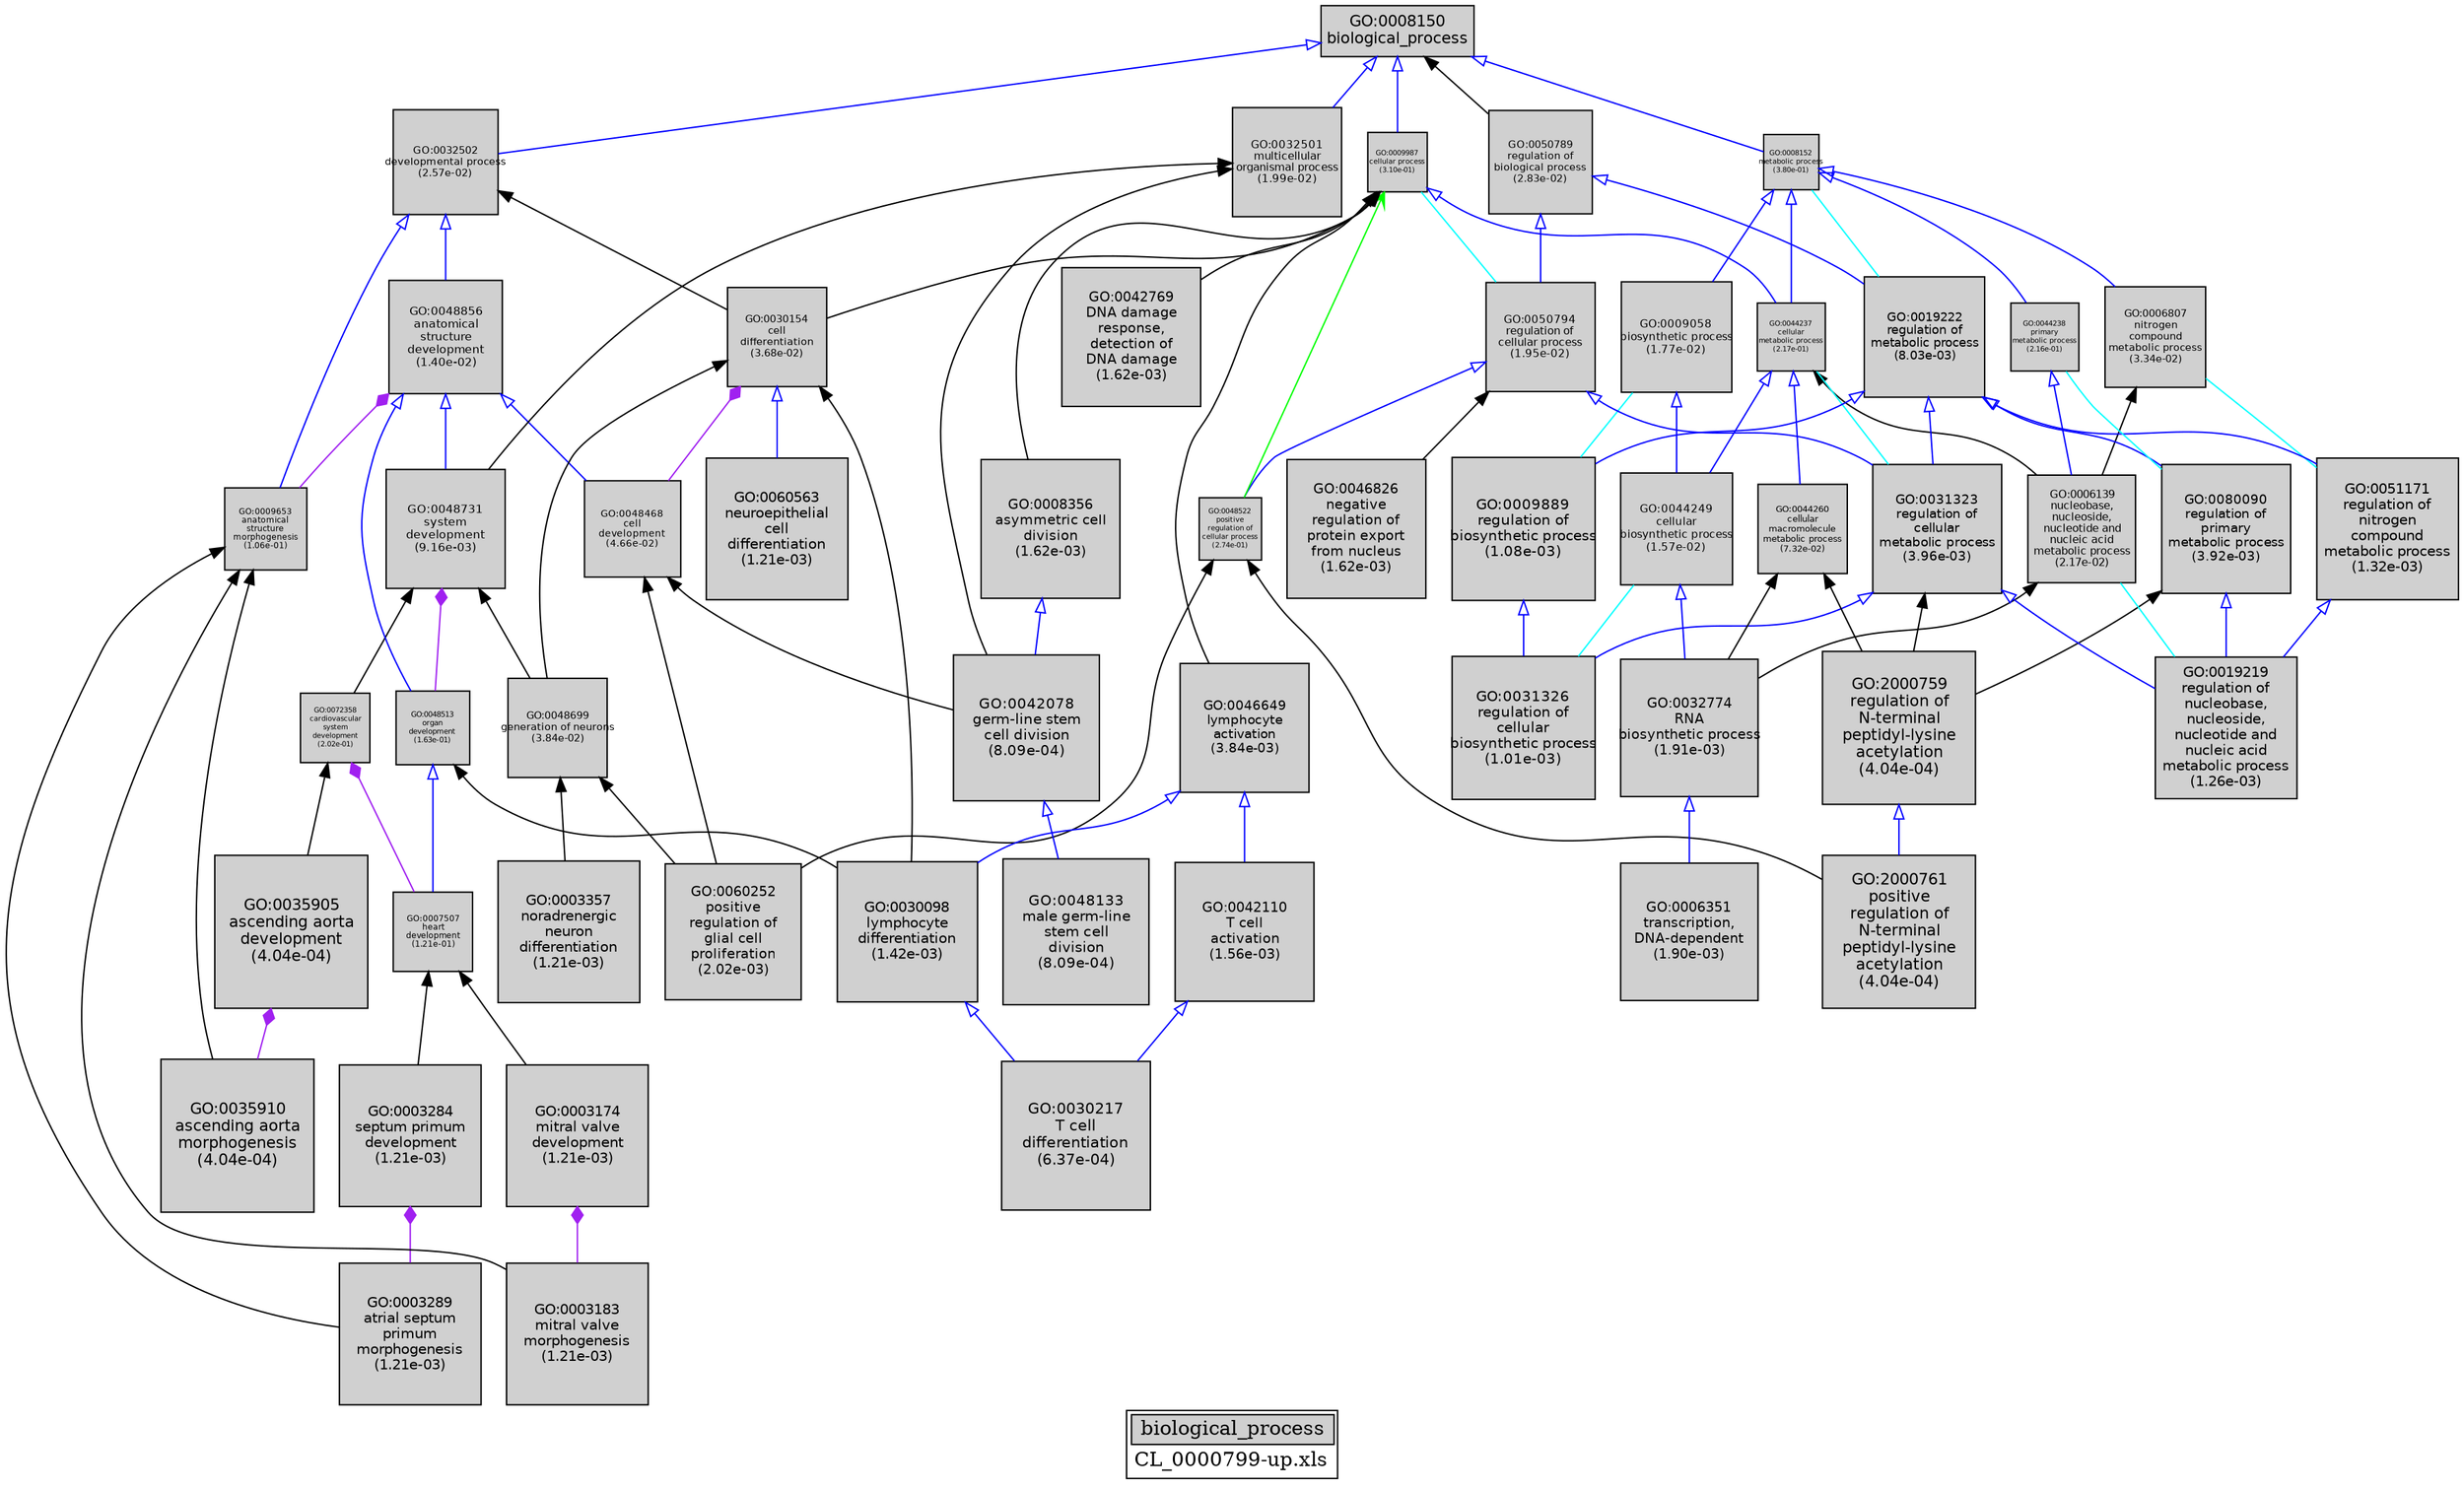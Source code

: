 digraph "biological_process" {
graph [ bgcolor = "#FFFFFF", label = <<TABLE COLOR="black" BGCOLOR="white"><TR><TD COLSPAN="2" BGCOLOR="#D0D0D0"><FONT COLOR="black">biological_process</FONT></TD></TR><TR><TD BORDER="0">CL_0000799-up.xls</TD></TR></TABLE>> ];
node [ fontname = "Helvetica" ];

subgraph "nodes" {

node [ style = "filled", fixedsize = "true", width = 1, shape = "box", fontsize = 9, fillcolor = "#D0D0D0", fontcolor = "black", color = "black" ];

"GO:0048513" [ URL = "#GO:0048513", label = <<TABLE BORDER="0"><TR><TD>GO:0048513<BR/>organ<BR/>development<BR/>(1.63e-01)</TD></TR></TABLE>>, width = 0.72807302885, shape = "box", fontsize = 5.24212580772, height = 0.72807302885 ];
"GO:0009058" [ URL = "#GO:0009058", label = <<TABLE BORDER="0"><TR><TD>GO:0009058<BR/>biosynthetic process<BR/>(1.77e-02)</TD></TR></TABLE>>, width = 1.0800538887, shape = "box", fontsize = 7.77638799866, height = 1.0800538887 ];
"GO:0048468" [ URL = "#GO:0048468", label = <<TABLE BORDER="0"><TR><TD>GO:0048468<BR/>cell<BR/>development<BR/>(4.66e-02)</TD></TR></TABLE>>, width = 0.94281304683, shape = "box", fontsize = 6.78825393718, height = 0.94281304683 ];
"GO:0030098" [ URL = "#GO:0030098", label = <<TABLE BORDER="0"><TR><TD>GO:0030098<BR/>lymphocyte<BR/>differentiation<BR/>(1.42e-03)</TD></TR></TABLE>>, width = 1.37439289572, shape = "box", fontsize = 9.89562884921, height = 1.37439289572 ];
"GO:0080090" [ URL = "#GO:0080090", label = <<TABLE BORDER="0"><TR><TD>GO:0080090<BR/>regulation of<BR/>primary<BR/>metabolic process<BR/>(3.92e-03)</TD></TR></TABLE>>, width = 1.26450446617, shape = "box", fontsize = 9.10443215641, height = 1.26450446617 ];
"GO:0060252" [ URL = "#GO:0060252", label = <<TABLE BORDER="0"><TR><TD>GO:0060252<BR/>positive<BR/>regulation of<BR/>glial cell<BR/>proliferation<BR/>(2.02e-03)</TD></TR></TABLE>>, width = 1.33745123103, shape = "box", fontsize = 9.62964886342, height = 1.33745123103 ];
"GO:0031326" [ URL = "#GO:0031326", label = <<TABLE BORDER="0"><TR><TD>GO:0031326<BR/>regulation of<BR/>cellular<BR/>biosynthetic process<BR/>(1.01e-03)</TD></TR></TABLE>>, width = 1.40972166706, shape = "box", fontsize = 10.1499960028, height = 1.40972166706 ];
"GO:0048522" [ URL = "#GO:0048522", label = <<TABLE BORDER="0"><TR><TD>GO:0048522<BR/>positive<BR/>regulation of<BR/>cellular process<BR/>(2.74e-01)</TD></TR></TABLE>>, width = 0.617136557556, shape = "box", fontsize = 5.0, height = 0.617136557556 ];
"GO:0019219" [ URL = "#GO:0019219", label = <<TABLE BORDER="0"><TR><TD>GO:0019219<BR/>regulation of<BR/>nucleobase,<BR/>nucleoside,<BR/>nucleotide and<BR/>nucleic acid<BR/>metabolic process<BR/>(1.26e-03)</TD></TR></TABLE>>, width = 1.3871784394, shape = "box", fontsize = 9.98768476367, height = 1.3871784394 ];
"GO:0050789" [ URL = "#GO:0050789", label = <<TABLE BORDER="0"><TR><TD>GO:0050789<BR/>regulation of<BR/>biological process<BR/>(2.83e-02)</TD></TR></TABLE>>, width = 1.01580648112, shape = "box", fontsize = 7.31380666408, height = 1.01580648112 ];
"GO:0003357" [ URL = "#GO:0003357", label = <<TABLE BORDER="0"><TR><TD>GO:0003357<BR/>noradrenergic<BR/>neuron<BR/>differentiation<BR/>(1.21e-03)</TD></TR></TABLE>>, width = 1.39108957823, shape = "box", fontsize = 10.0158449633, height = 1.39108957823 ];
"GO:0008152" [ URL = "#GO:0008152", label = <<TABLE BORDER="0"><TR><TD>GO:0008152<BR/>metabolic process<BR/>(3.80e-01)</TD></TR></TABLE>>, width = 0.536282076955, shape = "box", fontsize = 5.0, height = 0.536282076955 ];
"GO:0051171" [ URL = "#GO:0051171", label = <<TABLE BORDER="0"><TR><TD>GO:0051171<BR/>regulation of<BR/>nitrogen<BR/>compound<BR/>metabolic process<BR/>(1.32e-03)</TD></TR></TABLE>>, width = 1.38208862915, shape = "box", fontsize = 9.95103812986, height = 1.38208862915 ];
"GO:0048133" [ URL = "#GO:0048133", label = <<TABLE BORDER="0"><TR><TD>GO:0048133<BR/>male germ-line<BR/>stem cell<BR/>division<BR/>(8.09e-04)</TD></TR></TABLE>>, width = 1.4322453119, shape = "box", fontsize = 10.3121662457, height = 1.4322453119 ];
"GO:0003174" [ URL = "#GO:0003174", label = <<TABLE BORDER="0"><TR><TD>GO:0003174<BR/>mitral valve<BR/>development<BR/>(1.21e-03)</TD></TR></TABLE>>, width = 1.39108957823, shape = "box", fontsize = 10.0158449633, height = 1.39108957823 ];
"GO:0048699" [ URL = "#GO:0048699", label = <<TABLE BORDER="0"><TR><TD>GO:0048699<BR/>generation of neurons<BR/>(3.84e-02)</TD></TR></TABLE>>, width = 0.971976992416, shape = "box", fontsize = 6.9982343454, height = 0.971976992416 ];
"GO:0048731" [ URL = "#GO:0048731", label = <<TABLE BORDER="0"><TR><TD>GO:0048731<BR/>system<BR/>development<BR/>(9.16e-03)</TD></TR></TABLE>>, width = 1.1641715048, shape = "box", fontsize = 8.3820348346, height = 1.1641715048 ];
"GO:0032502" [ URL = "#GO:0032502", label = <<TABLE BORDER="0"><TR><TD>GO:0032502<BR/>developmental process<BR/>(2.57e-02)</TD></TR></TABLE>>, width = 1.02942977099, shape = "box", fontsize = 7.41189435114, height = 1.02942977099 ];
"GO:0030217" [ URL = "#GO:0030217", label = <<TABLE BORDER="0"><TR><TD>GO:0030217<BR/>T cell<BR/>differentiation<BR/>(6.37e-04)</TD></TR></TABLE>>, width = 1.45598593716, shape = "box", fontsize = 10.4830987475, height = 1.45598593716 ];
"GO:0048856" [ URL = "#GO:0048856", label = <<TABLE BORDER="0"><TR><TD>GO:0048856<BR/>anatomical<BR/>structure<BR/>development<BR/>(1.40e-02)</TD></TR></TABLE>>, width = 1.11061498228, shape = "box", fontsize = 7.9964278724, height = 1.11061498228 ];
"GO:0007507" [ URL = "#GO:0007507", label = <<TABLE BORDER="0"><TR><TD>GO:0007507<BR/>heart<BR/>development<BR/>(1.21e-01)</TD></TR></TABLE>>, width = 0.784250139589, shape = "box", fontsize = 5.64660100504, height = 0.784250139589 ];
"GO:0003183" [ URL = "#GO:0003183", label = <<TABLE BORDER="0"><TR><TD>GO:0003183<BR/>mitral valve<BR/>morphogenesis<BR/>(1.21e-03)</TD></TR></TABLE>>, width = 1.39108957823, shape = "box", fontsize = 10.0158449633, height = 1.39108957823 ];
"GO:0060563" [ URL = "#GO:0060563", label = <<TABLE BORDER="0"><TR><TD>GO:0060563<BR/>neuroepithelial<BR/>cell<BR/>differentiation<BR/>(1.21e-03)</TD></TR></TABLE>>, width = 1.39108957823, shape = "box", fontsize = 10.0158449633, height = 1.39108957823 ];
"GO:0003284" [ URL = "#GO:0003284", label = <<TABLE BORDER="0"><TR><TD>GO:0003284<BR/>septum primum<BR/>development<BR/>(1.21e-03)</TD></TR></TABLE>>, width = 1.39108957823, shape = "box", fontsize = 10.0158449633, height = 1.39108957823 ];
"GO:0030154" [ URL = "#GO:0030154", label = <<TABLE BORDER="0"><TR><TD>GO:0030154<BR/>cell<BR/>differentiation<BR/>(3.68e-02)</TD></TR></TABLE>>, width = 0.978187068141, shape = "box", fontsize = 7.04294689061, height = 0.978187068141 ];
"GO:0050794" [ URL = "#GO:0050794", label = <<TABLE BORDER="0"><TR><TD>GO:0050794<BR/>regulation of<BR/>cellular process<BR/>(1.95e-02)</TD></TR></TABLE>>, width = 1.06749420321, shape = "box", fontsize = 7.68595826313, height = 1.06749420321 ];
"GO:0042769" [ URL = "#GO:0042769", label = <<TABLE BORDER="0"><TR><TD>GO:0042769<BR/>DNA damage<BR/>response,<BR/>detection of<BR/>DNA damage<BR/>(1.62e-03)</TD></TR></TABLE>>, width = 1.36113980794, shape = "box", fontsize = 9.80020661717, height = 1.36113980794 ];
"GO:0046826" [ URL = "#GO:0046826", label = <<TABLE BORDER="0"><TR><TD>GO:0046826<BR/>negative<BR/>regulation of<BR/>protein export<BR/>from nucleus<BR/>(1.62e-03)</TD></TR></TABLE>>, width = 1.36113980794, shape = "box", fontsize = 9.80020661717, height = 1.36113980794 ];
"GO:0042110" [ URL = "#GO:0042110", label = <<TABLE BORDER="0"><TR><TD>GO:0042110<BR/>T cell<BR/>activation<BR/>(1.56e-03)</TD></TR></TABLE>>, width = 1.3647544633, shape = "box", fontsize = 9.82623213579, height = 1.3647544633 ];
"GO:0006139" [ URL = "#GO:0006139", label = <<TABLE BORDER="0"><TR><TD>GO:0006139<BR/>nucleobase,<BR/>nucleoside,<BR/>nucleotide and<BR/>nucleic acid<BR/>metabolic process<BR/>(2.17e-02)</TD></TR></TABLE>>, width = 1.05291419472, shape = "box", fontsize = 7.58098220201, height = 1.05291419472 ];
"GO:0044237" [ URL = "#GO:0044237", label = <<TABLE BORDER="0"><TR><TD>GO:0044237<BR/>cellular<BR/>metabolic process<BR/>(2.17e-01)</TD></TR></TABLE>>, width = 0.669641304132, shape = "box", fontsize = 5.0, height = 0.669641304132 ];
"GO:0008150" [ URL = "#GO:0008150", label = <<TABLE BORDER="0"><TR><TD>GO:0008150<BR/>biological_process</TD></TR></TABLE>>, width = 1.5, shape = "box", fontsize = 10.8 ];
"GO:0031323" [ URL = "#GO:0031323", label = <<TABLE BORDER="0"><TR><TD>GO:0031323<BR/>regulation of<BR/>cellular<BR/>metabolic process<BR/>(3.96e-03)</TD></TR></TABLE>>, width = 1.26315193892, shape = "box", fontsize = 9.09469396022, height = 1.26315193892 ];
"GO:0009889" [ URL = "#GO:0009889", label = <<TABLE BORDER="0"><TR><TD>GO:0009889<BR/>regulation of<BR/>biosynthetic process<BR/>(1.08e-03)</TD></TR></TABLE>>, width = 1.40320760369, shape = "box", fontsize = 10.1030947466, height = 1.40320760369 ];
"GO:0032774" [ URL = "#GO:0032774", label = <<TABLE BORDER="0"><TR><TD>GO:0032774<BR/>RNA<BR/>biosynthetic process<BR/>(1.91e-03)</TD></TR></TABLE>>, width = 1.34333682512, shape = "box", fontsize = 9.67202514088, height = 1.34333682512 ];
"GO:0035905" [ URL = "#GO:0035905", label = <<TABLE BORDER="0"><TR><TD>GO:0035905<BR/>ascending aorta<BR/>development<BR/>(4.04e-04)</TD></TR></TABLE>>, width = 1.5, shape = "box", fontsize = 10.8, height = 1.5 ];
"GO:0035910" [ URL = "#GO:0035910", label = <<TABLE BORDER="0"><TR><TD>GO:0035910<BR/>ascending aorta<BR/>morphogenesis<BR/>(4.04e-04)</TD></TR></TABLE>>, width = 1.5, shape = "box", fontsize = 10.8, height = 1.5 ];
"GO:0009987" [ URL = "#GO:0009987", label = <<TABLE BORDER="0"><TR><TD>GO:0009987<BR/>cellular process<BR/>(3.10e-01)</TD></TR></TABLE>>, width = 0.587934804801, shape = "box", fontsize = 5.0, height = 0.587934804801 ];
"GO:0042078" [ URL = "#GO:0042078", label = <<TABLE BORDER="0"><TR><TD>GO:0042078<BR/>germ-line stem<BR/>cell division<BR/>(8.09e-04)</TD></TR></TABLE>>, width = 1.4322453119, shape = "box", fontsize = 10.3121662457, height = 1.4322453119 ];
"GO:0006807" [ URL = "#GO:0006807", label = <<TABLE BORDER="0"><TR><TD>GO:0006807<BR/>nitrogen<BR/>compound<BR/>metabolic process<BR/>(3.34e-02)</TD></TR></TABLE>>, width = 0.992178401471, shape = "box", fontsize = 7.14368449059, height = 0.992178401471 ];
"GO:0072358" [ URL = "#GO:0072358", label = <<TABLE BORDER="0"><TR><TD>GO:0072358<BR/>cardiovascular<BR/>system<BR/>development<BR/>(2.02e-01)</TD></TR></TABLE>>, width = 0.684021368264, shape = "box", fontsize = 5.0, height = 0.684021368264 ];
"GO:0019222" [ URL = "#GO:0019222", label = <<TABLE BORDER="0"><TR><TD>GO:0019222<BR/>regulation of<BR/>metabolic process<BR/>(8.03e-03)</TD></TR></TABLE>>, width = 1.18026499086, shape = "box", fontsize = 8.4979079342, height = 1.18026499086 ];
"GO:0044238" [ URL = "#GO:0044238", label = <<TABLE BORDER="0"><TR><TD>GO:0044238<BR/>primary<BR/>metabolic process<BR/>(2.16e-01)</TD></TR></TABLE>>, width = 0.670048081178, shape = "box", fontsize = 5.0, height = 0.670048081178 ];
"GO:0009653" [ URL = "#GO:0009653", label = <<TABLE BORDER="0"><TR><TD>GO:0009653<BR/>anatomical<BR/>structure<BR/>morphogenesis<BR/>(1.06e-01)</TD></TR></TABLE>>, width = 0.809001947707, shape = "box", fontsize = 5.82481402349, height = 0.809001947707 ];
"GO:0044260" [ URL = "#GO:0044260", label = <<TABLE BORDER="0"><TR><TD>GO:0044260<BR/>cellular<BR/>macromolecule<BR/>metabolic process<BR/>(7.32e-02)</TD></TR></TABLE>>, width = 0.871608052509, shape = "box", fontsize = 6.27557797806, height = 0.871608052509 ];
"GO:0046649" [ URL = "#GO:0046649", label = <<TABLE BORDER="0"><TR><TD>GO:0046649<BR/>lymphocyte<BR/>activation<BR/>(3.84e-03)</TD></TR></TABLE>>, width = 1.26686743371, shape = "box", fontsize = 9.12144552271, height = 1.26686743371 ];
"GO:0008356" [ URL = "#GO:0008356", label = <<TABLE BORDER="0"><TR><TD>GO:0008356<BR/>asymmetric cell<BR/>division<BR/>(1.62e-03)</TD></TR></TABLE>>, width = 1.36113980794, shape = "box", fontsize = 9.80020661717, height = 1.36113980794 ];
"GO:0032501" [ URL = "#GO:0032501", label = <<TABLE BORDER="0"><TR><TD>GO:0032501<BR/>multicellular<BR/>organismal process<BR/>(1.99e-02)</TD></TR></TABLE>>, width = 1.06433224781, shape = "box", fontsize = 7.66319218422, height = 1.06433224781 ];
"GO:2000761" [ URL = "#GO:2000761", label = <<TABLE BORDER="0"><TR><TD>GO:2000761<BR/>positive<BR/>regulation of<BR/>N-terminal<BR/>peptidyl-lysine<BR/>acetylation<BR/>(4.04e-04)</TD></TR></TABLE>>, width = 1.5, shape = "box", fontsize = 10.8, height = 1.5 ];
"GO:0003289" [ URL = "#GO:0003289", label = <<TABLE BORDER="0"><TR><TD>GO:0003289<BR/>atrial septum<BR/>primum<BR/>morphogenesis<BR/>(1.21e-03)</TD></TR></TABLE>>, width = 1.39108957823, shape = "box", fontsize = 10.0158449633, height = 1.39108957823 ];
"GO:2000759" [ URL = "#GO:2000759", label = <<TABLE BORDER="0"><TR><TD>GO:2000759<BR/>regulation of<BR/>N-terminal<BR/>peptidyl-lysine<BR/>acetylation<BR/>(4.04e-04)</TD></TR></TABLE>>, width = 1.5, shape = "box", fontsize = 10.8, height = 1.5 ];
"GO:0006351" [ URL = "#GO:0006351", label = <<TABLE BORDER="0"><TR><TD>GO:0006351<BR/>transcription,<BR/>DNA-dependent<BR/>(1.90e-03)</TD></TR></TABLE>>, width = 1.34382880702, shape = "box", fontsize = 9.67556741057, height = 1.34382880702 ];
"GO:0044249" [ URL = "#GO:0044249", label = <<TABLE BORDER="0"><TR><TD>GO:0044249<BR/>cellular<BR/>biosynthetic process<BR/>(1.57e-02)</TD></TR></TABLE>>, width = 1.09590179858, shape = "box", fontsize = 7.89049294981, height = 1.09590179858 ];
}
subgraph "edges" {


edge [ dir = "back", weight = 1 ];
subgraph "regulates" {


edge [ color = "cyan", arrowtail = "none" ];
subgraph "positive" {


edge [ color = "green", arrowtail = "vee" ];
"GO:0009987" -> "GO:0048522";
}
subgraph "negative" {


edge [ color = "red", arrowtail = "tee" ];
}
"GO:0006139" -> "GO:0019219";
"GO:0008152" -> "GO:0019222";
"GO:0044238" -> "GO:0080090";
"GO:0006807" -> "GO:0051171";
"GO:0009058" -> "GO:0009889";
"GO:0044237" -> "GO:0031323";
"GO:0044249" -> "GO:0031326";
"GO:0009987" -> "GO:0050794";
}
subgraph "part_of" {


edge [ color = "purple", arrowtail = "diamond", weight = 2.5 ];
"GO:0048731" -> "GO:0048513";
"GO:0048856" -> "GO:0009653";
"GO:0003284" -> "GO:0003289";
"GO:0003174" -> "GO:0003183";
"GO:0035905" -> "GO:0035910";
"GO:0030154" -> "GO:0048468";
"GO:0072358" -> "GO:0007507";
}
subgraph "is_a" {


edge [ color = "blue", arrowtail = "empty", weight = 5.0 ];
"GO:0008152" -> "GO:0009058";
"GO:0046649" -> "GO:0042110";
"GO:0044237" -> "GO:0044260";
"GO:0008150" -> "GO:0009987";
"GO:0044238" -> "GO:0006139";
"GO:0032502" -> "GO:0009653";
"GO:0009058" -> "GO:0044249";
"GO:0031323" -> "GO:0031326";
"GO:0008150" -> "GO:0032501";
"GO:0051171" -> "GO:0019219";
"GO:0030098" -> "GO:0030217";
"GO:2000759" -> "GO:2000761";
"GO:0050789" -> "GO:0019222";
"GO:0031323" -> "GO:0019219";
"GO:0044237" -> "GO:0044249";
"GO:0048856" -> "GO:0048468";
"GO:0008150" -> "GO:0008152";
"GO:0030154" -> "GO:0060563";
"GO:0019222" -> "GO:0051171";
"GO:0008152" -> "GO:0006807";
"GO:0009889" -> "GO:0031326";
"GO:0032502" -> "GO:0048856";
"GO:0019222" -> "GO:0080090";
"GO:0009987" -> "GO:0044237";
"GO:0032774" -> "GO:0006351";
"GO:0048513" -> "GO:0007507";
"GO:0008152" -> "GO:0044238";
"GO:0050794" -> "GO:0048522";
"GO:0008152" -> "GO:0044237";
"GO:0008150" -> "GO:0032502";
"GO:0044249" -> "GO:0032774";
"GO:0050794" -> "GO:0031323";
"GO:0050789" -> "GO:0050794";
"GO:0046649" -> "GO:0030098";
"GO:0048856" -> "GO:0048513";
"GO:0042110" -> "GO:0030217";
"GO:0019222" -> "GO:0031323";
"GO:0008356" -> "GO:0042078";
"GO:0080090" -> "GO:0019219";
"GO:0019222" -> "GO:0009889";
"GO:0042078" -> "GO:0048133";
"GO:0048856" -> "GO:0048731";
}
"GO:0009987" -> "GO:0030154";
"GO:0048731" -> "GO:0072358";
"GO:0044260" -> "GO:0032774";
"GO:0009987" -> "GO:0042769";
"GO:0009653" -> "GO:0035910";
"GO:0048699" -> "GO:0003357";
"GO:0007507" -> "GO:0003284";
"GO:0048731" -> "GO:0048699";
"GO:0072358" -> "GO:0035905";
"GO:0048513" -> "GO:0030098";
"GO:0006807" -> "GO:0006139";
"GO:0048699" -> "GO:0060252";
"GO:0044237" -> "GO:0006139";
"GO:0050794" -> "GO:0046826";
"GO:0007507" -> "GO:0003174";
"GO:0031323" -> "GO:2000759";
"GO:0009653" -> "GO:0003289";
"GO:0030154" -> "GO:0048699";
"GO:0032501" -> "GO:0048731";
"GO:0048522" -> "GO:0060252";
"GO:0032502" -> "GO:0030154";
"GO:0044260" -> "GO:2000759";
"GO:0048468" -> "GO:0060252";
"GO:0009987" -> "GO:0008356";
"GO:0030154" -> "GO:0030098";
"GO:0032501" -> "GO:0042078";
"GO:0048522" -> "GO:2000761";
"GO:0009987" -> "GO:0046649";
"GO:0048468" -> "GO:0042078";
"GO:0009653" -> "GO:0003183";
"GO:0006139" -> "GO:0032774";
"GO:0008150" -> "GO:0050789";
"GO:0080090" -> "GO:2000759";
}
}
